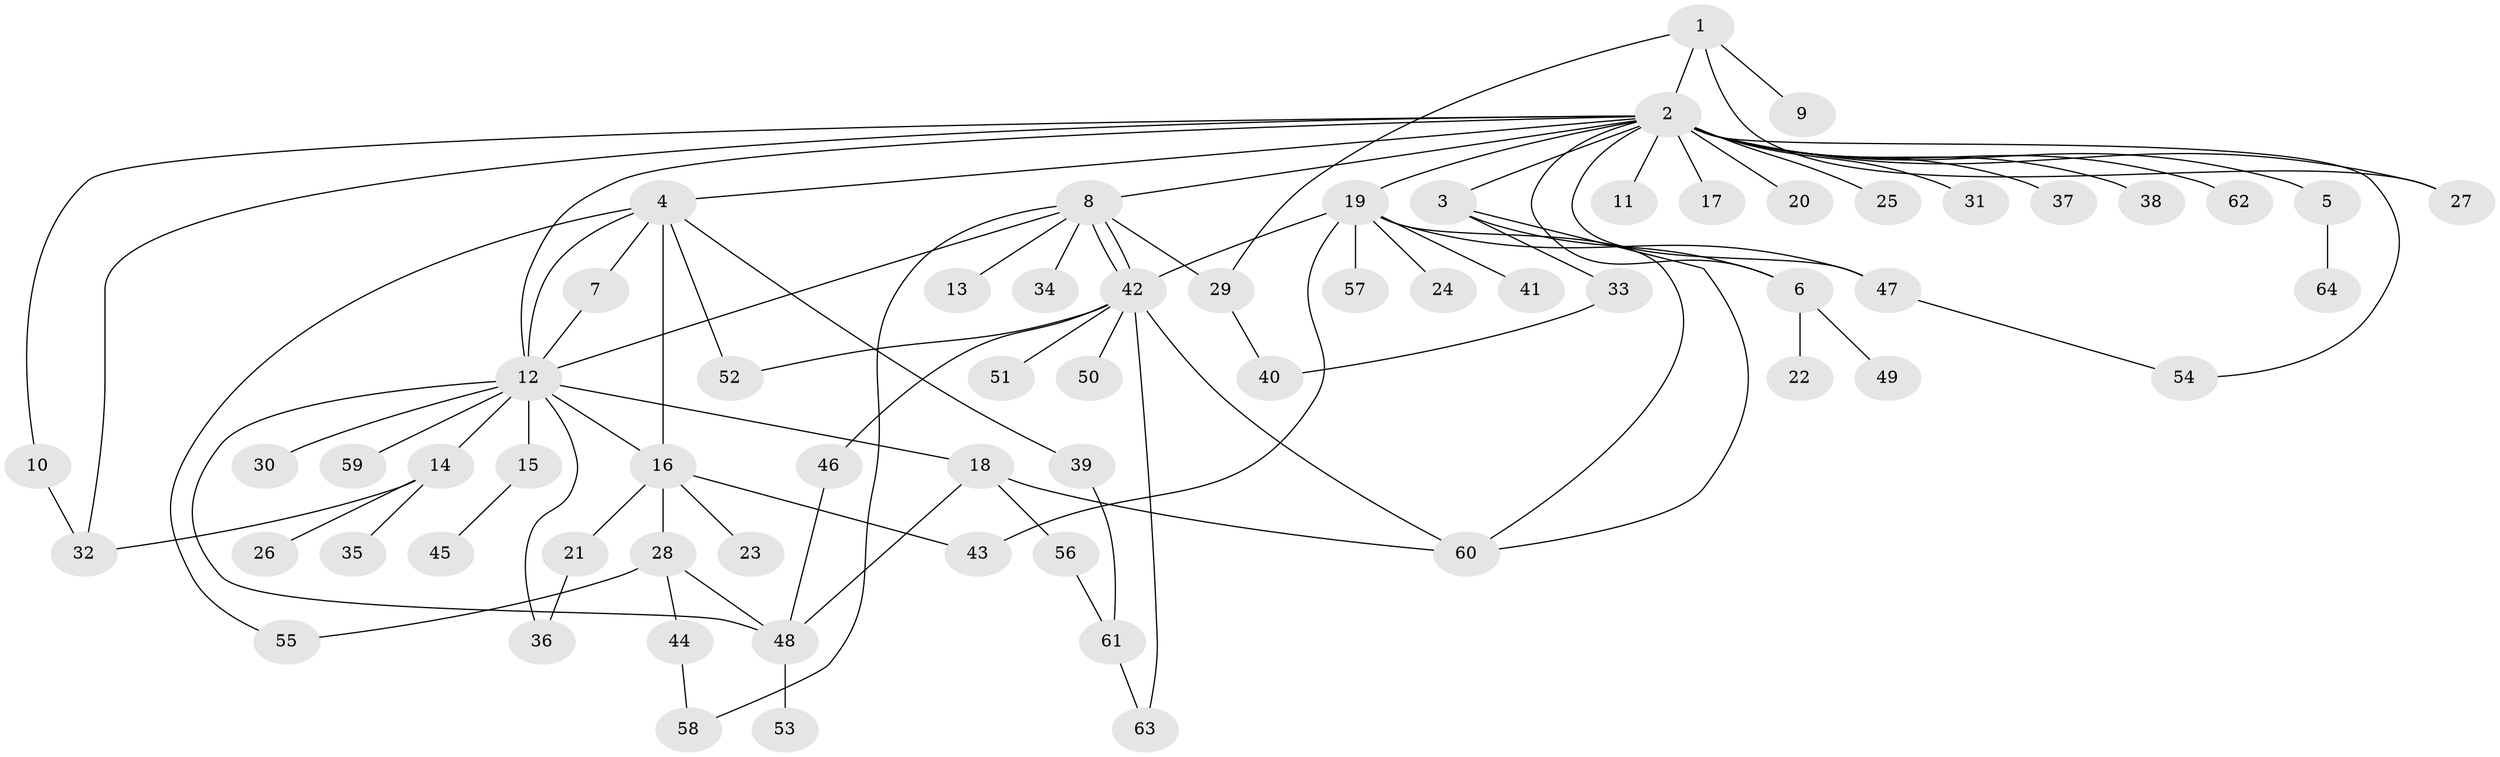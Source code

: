 // Generated by graph-tools (version 1.1) at 2025/11/02/27/25 16:11:12]
// undirected, 64 vertices, 90 edges
graph export_dot {
graph [start="1"]
  node [color=gray90,style=filled];
  1;
  2;
  3;
  4;
  5;
  6;
  7;
  8;
  9;
  10;
  11;
  12;
  13;
  14;
  15;
  16;
  17;
  18;
  19;
  20;
  21;
  22;
  23;
  24;
  25;
  26;
  27;
  28;
  29;
  30;
  31;
  32;
  33;
  34;
  35;
  36;
  37;
  38;
  39;
  40;
  41;
  42;
  43;
  44;
  45;
  46;
  47;
  48;
  49;
  50;
  51;
  52;
  53;
  54;
  55;
  56;
  57;
  58;
  59;
  60;
  61;
  62;
  63;
  64;
  1 -- 2;
  1 -- 9;
  1 -- 27;
  1 -- 29;
  2 -- 3;
  2 -- 4;
  2 -- 5;
  2 -- 6;
  2 -- 8;
  2 -- 10;
  2 -- 11;
  2 -- 12;
  2 -- 17;
  2 -- 19;
  2 -- 20;
  2 -- 25;
  2 -- 27;
  2 -- 31;
  2 -- 32;
  2 -- 37;
  2 -- 38;
  2 -- 47;
  2 -- 54;
  2 -- 62;
  3 -- 6;
  3 -- 33;
  3 -- 60;
  4 -- 7;
  4 -- 12;
  4 -- 16;
  4 -- 39;
  4 -- 52;
  4 -- 55;
  5 -- 64;
  6 -- 22;
  6 -- 49;
  7 -- 12;
  8 -- 12;
  8 -- 13;
  8 -- 29;
  8 -- 34;
  8 -- 42;
  8 -- 42;
  8 -- 58;
  10 -- 32;
  12 -- 14;
  12 -- 15;
  12 -- 16;
  12 -- 18;
  12 -- 30;
  12 -- 36;
  12 -- 48;
  12 -- 59;
  14 -- 26;
  14 -- 32;
  14 -- 35;
  15 -- 45;
  16 -- 21;
  16 -- 23;
  16 -- 28;
  16 -- 43;
  18 -- 48;
  18 -- 56;
  18 -- 60;
  19 -- 24;
  19 -- 41;
  19 -- 42;
  19 -- 43;
  19 -- 47;
  19 -- 57;
  19 -- 60;
  21 -- 36;
  28 -- 44;
  28 -- 48;
  28 -- 55;
  29 -- 40;
  33 -- 40;
  39 -- 61;
  42 -- 46;
  42 -- 50;
  42 -- 51;
  42 -- 52;
  42 -- 60;
  42 -- 63;
  44 -- 58;
  46 -- 48;
  47 -- 54;
  48 -- 53;
  56 -- 61;
  61 -- 63;
}
